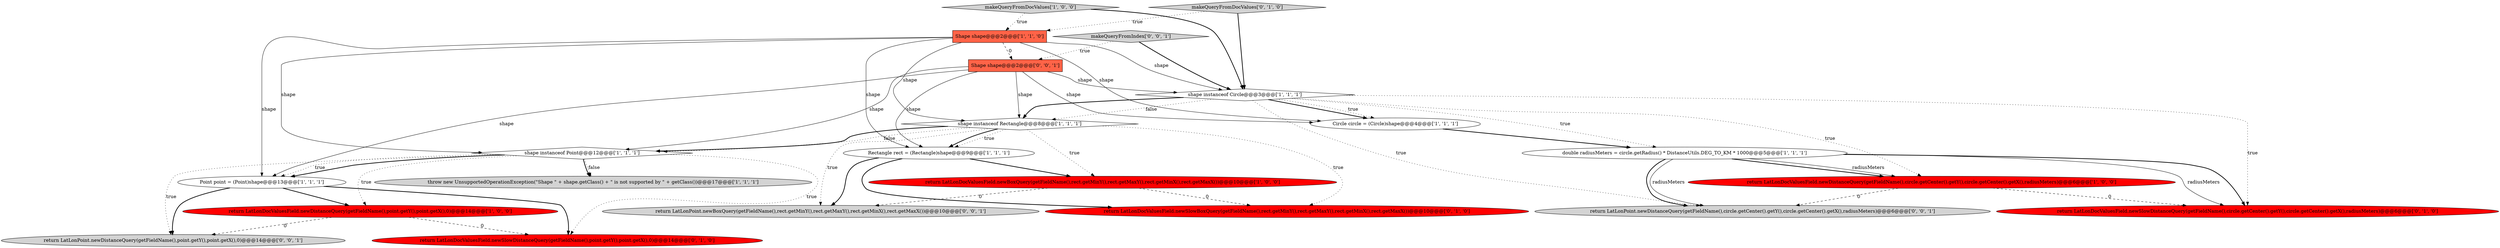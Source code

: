 digraph {
12 [style = filled, label = "Point point = (Point)shape@@@13@@@['1', '1', '1']", fillcolor = white, shape = ellipse image = "AAA0AAABBB1BBB"];
7 [style = filled, label = "Rectangle rect = (Rectangle)shape@@@9@@@['1', '1', '1']", fillcolor = white, shape = ellipse image = "AAA0AAABBB1BBB"];
1 [style = filled, label = "Circle circle = (Circle)shape@@@4@@@['1', '1', '1']", fillcolor = white, shape = ellipse image = "AAA0AAABBB1BBB"];
15 [style = filled, label = "makeQueryFromDocValues['0', '1', '0']", fillcolor = lightgray, shape = diamond image = "AAA0AAABBB2BBB"];
4 [style = filled, label = "shape instanceof Point@@@12@@@['1', '1', '1']", fillcolor = white, shape = diamond image = "AAA0AAABBB1BBB"];
2 [style = filled, label = "return LatLonDocValuesField.newBoxQuery(getFieldName(),rect.getMinY(),rect.getMaxY(),rect.getMinX(),rect.getMaxX())@@@10@@@['1', '0', '0']", fillcolor = red, shape = ellipse image = "AAA1AAABBB1BBB"];
18 [style = filled, label = "makeQueryFromIndex['0', '0', '1']", fillcolor = lightgray, shape = diamond image = "AAA0AAABBB3BBB"];
19 [style = filled, label = "Shape shape@@@2@@@['0', '0', '1']", fillcolor = tomato, shape = box image = "AAA0AAABBB3BBB"];
9 [style = filled, label = "double radiusMeters = circle.getRadius() * DistanceUtils.DEG_TO_KM * 1000@@@5@@@['1', '1', '1']", fillcolor = white, shape = ellipse image = "AAA0AAABBB1BBB"];
20 [style = filled, label = "return LatLonPoint.newDistanceQuery(getFieldName(),circle.getCenter().getY(),circle.getCenter().getX(),radiusMeters)@@@6@@@['0', '0', '1']", fillcolor = lightgray, shape = ellipse image = "AAA0AAABBB3BBB"];
14 [style = filled, label = "return LatLonDocValuesField.newSlowDistanceQuery(getFieldName(),point.getY(),point.getX(),0)@@@14@@@['0', '1', '0']", fillcolor = red, shape = ellipse image = "AAA1AAABBB2BBB"];
10 [style = filled, label = "throw new UnsupportedOperationException(\"Shape \" + shape.getClass() + \" is not supported by \" + getClass())@@@17@@@['1', '1', '1']", fillcolor = lightgray, shape = ellipse image = "AAA0AAABBB1BBB"];
0 [style = filled, label = "shape instanceof Circle@@@3@@@['1', '1', '1']", fillcolor = white, shape = diamond image = "AAA0AAABBB1BBB"];
17 [style = filled, label = "return LatLonPoint.newBoxQuery(getFieldName(),rect.getMinY(),rect.getMaxY(),rect.getMinX(),rect.getMaxX())@@@10@@@['0', '0', '1']", fillcolor = lightgray, shape = ellipse image = "AAA0AAABBB3BBB"];
13 [style = filled, label = "return LatLonDocValuesField.newSlowBoxQuery(getFieldName(),rect.getMinY(),rect.getMaxY(),rect.getMinX(),rect.getMaxX())@@@10@@@['0', '1', '0']", fillcolor = red, shape = ellipse image = "AAA1AAABBB2BBB"];
6 [style = filled, label = "Shape shape@@@2@@@['1', '1', '0']", fillcolor = tomato, shape = box image = "AAA0AAABBB1BBB"];
8 [style = filled, label = "return LatLonDocValuesField.newDistanceQuery(getFieldName(),point.getY(),point.getX(),0)@@@14@@@['1', '0', '0']", fillcolor = red, shape = ellipse image = "AAA1AAABBB1BBB"];
11 [style = filled, label = "return LatLonDocValuesField.newDistanceQuery(getFieldName(),circle.getCenter().getY(),circle.getCenter().getX(),radiusMeters)@@@6@@@['1', '0', '0']", fillcolor = red, shape = ellipse image = "AAA1AAABBB1BBB"];
21 [style = filled, label = "return LatLonPoint.newDistanceQuery(getFieldName(),point.getY(),point.getX(),0)@@@14@@@['0', '0', '1']", fillcolor = lightgray, shape = ellipse image = "AAA0AAABBB3BBB"];
3 [style = filled, label = "shape instanceof Rectangle@@@8@@@['1', '1', '1']", fillcolor = white, shape = diamond image = "AAA0AAABBB1BBB"];
16 [style = filled, label = "return LatLonDocValuesField.newSlowDistanceQuery(getFieldName(),circle.getCenter().getY(),circle.getCenter().getX(),radiusMeters)@@@6@@@['0', '1', '0']", fillcolor = red, shape = ellipse image = "AAA1AAABBB2BBB"];
5 [style = filled, label = "makeQueryFromDocValues['1', '0', '0']", fillcolor = lightgray, shape = diamond image = "AAA0AAABBB1BBB"];
7->13 [style = bold, label=""];
0->3 [style = bold, label=""];
9->20 [style = solid, label="radiusMeters"];
4->10 [style = bold, label=""];
3->7 [style = dotted, label="true"];
7->17 [style = bold, label=""];
11->20 [style = dashed, label="0"];
9->11 [style = bold, label=""];
11->16 [style = dashed, label="0"];
3->4 [style = dotted, label="false"];
12->21 [style = bold, label=""];
19->3 [style = solid, label="shape"];
19->12 [style = solid, label="shape"];
18->19 [style = dotted, label="true"];
4->8 [style = dotted, label="true"];
5->6 [style = dotted, label="true"];
0->20 [style = dotted, label="true"];
9->20 [style = bold, label=""];
8->14 [style = dashed, label="0"];
8->21 [style = dashed, label="0"];
4->14 [style = dotted, label="true"];
2->17 [style = dashed, label="0"];
3->4 [style = bold, label=""];
9->16 [style = bold, label=""];
1->9 [style = bold, label=""];
4->21 [style = dotted, label="true"];
9->16 [style = solid, label="radiusMeters"];
6->7 [style = solid, label="shape"];
5->0 [style = bold, label=""];
0->3 [style = dotted, label="false"];
3->7 [style = bold, label=""];
6->3 [style = solid, label="shape"];
6->4 [style = solid, label="shape"];
6->12 [style = solid, label="shape"];
0->1 [style = bold, label=""];
19->7 [style = solid, label="shape"];
15->6 [style = dotted, label="true"];
7->2 [style = bold, label=""];
12->8 [style = bold, label=""];
6->0 [style = solid, label="shape"];
15->0 [style = bold, label=""];
12->14 [style = bold, label=""];
2->13 [style = dashed, label="0"];
6->19 [style = dashed, label="0"];
19->0 [style = solid, label="shape"];
4->12 [style = bold, label=""];
19->4 [style = solid, label="shape"];
3->17 [style = dotted, label="true"];
0->16 [style = dotted, label="true"];
9->11 [style = solid, label="radiusMeters"];
19->1 [style = solid, label="shape"];
4->12 [style = dotted, label="true"];
4->10 [style = dotted, label="false"];
0->11 [style = dotted, label="true"];
0->9 [style = dotted, label="true"];
18->0 [style = bold, label=""];
3->13 [style = dotted, label="true"];
3->2 [style = dotted, label="true"];
0->1 [style = dotted, label="true"];
6->1 [style = solid, label="shape"];
}
